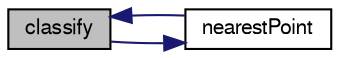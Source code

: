 digraph "classify"
{
  bgcolor="transparent";
  edge [fontname="FreeSans",fontsize="10",labelfontname="FreeSans",labelfontsize="10"];
  node [fontname="FreeSans",fontsize="10",shape=record];
  rankdir="LR";
  Node495 [label="classify",height=0.2,width=0.4,color="black", fillcolor="grey75", style="filled", fontcolor="black"];
  Node495 -> Node496 [color="midnightblue",fontsize="10",style="solid",fontname="FreeSans"];
  Node496 [label="nearestPoint",height=0.2,width=0.4,color="black",URL="$a27606.html#ab4bbbc54ae9bec9dd33f2f1c1876af59",tooltip="Return nearest point to p on triangle. "];
  Node496 -> Node495 [color="midnightblue",fontsize="10",style="solid",fontname="FreeSans"];
}
